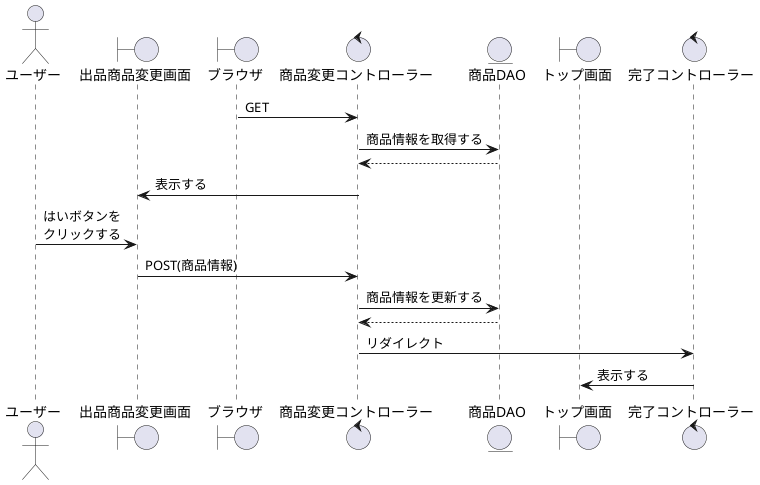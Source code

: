 @startuml 出品商品を変更する

actor    "ユーザー" as account
boundary "出品商品変更画面" as cart_screen
boundary "ブラウザ" as brz
control  "商品変更コントローラー" as delete_c
entity   "商品DAO" as syouhin_dao
boundary "トップ画面" as Cart
control  "完了コントローラー" as cart_c

'--------------------------------------------------------------------------------------
brz ->  delete_c : GET
delete_c -> syouhin_dao : 商品情報を取得する
syouhin_dao --> delete_c
cart_screen <-  delete_c : 表示する
account ->  cart_screen : はいボタンを\nクリックする
cart_screen -> delete_c : POST(商品情報)
delete_c -> syouhin_dao : 商品情報を更新する
delete_c <-- syouhin_dao
delete_c -> cart_c : リダイレクト
Cart <- cart_c : 表示する

@enduml